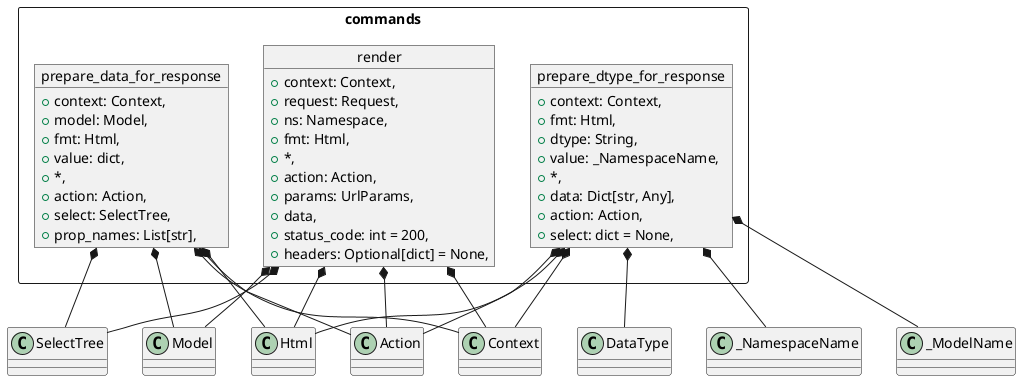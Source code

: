 @startuml
package commands <<Rectangle>> {

    object render {
        +context: Context,
        +request: Request,
        +ns: Namespace,
        +fmt: Html,
        +*,
        +action: Action,
        +params: UrlParams,
        +data,
        +status_code: int = 200,
        +headers: Optional[dict] = None,
    }

    object prepare_data_for_response {
        +context: Context,
        +model: Model,
        +fmt: Html,
        +value: dict,
        +*,
        +action: Action,
        +select: SelectTree,
        +prop_names: List[str],
    }

    object prepare_dtype_for_response {
        +context: Context,
        +fmt: Html,
        +dtype: String,
        +value: _NamespaceName,
        +*,
        +data: Dict[str, Any],
        +action: Action,
        +select: dict = None,
    }
}

render *-- Context
render *-- Model
render *-- Html
render *-- Action
render *-- SelectTree
prepare_data_for_response *-- Context
prepare_data_for_response *-- Model
prepare_data_for_response *-- Html
prepare_data_for_response *-- Action
prepare_data_for_response *-- SelectTree
prepare_dtype_for_response *-- Context
prepare_dtype_for_response *-- Html
prepare_dtype_for_response *-- DataType
prepare_dtype_for_response *-- _NamespaceName
prepare_dtype_for_response *-- Action
prepare_dtype_for_response *-- _ModelName

@enduml
